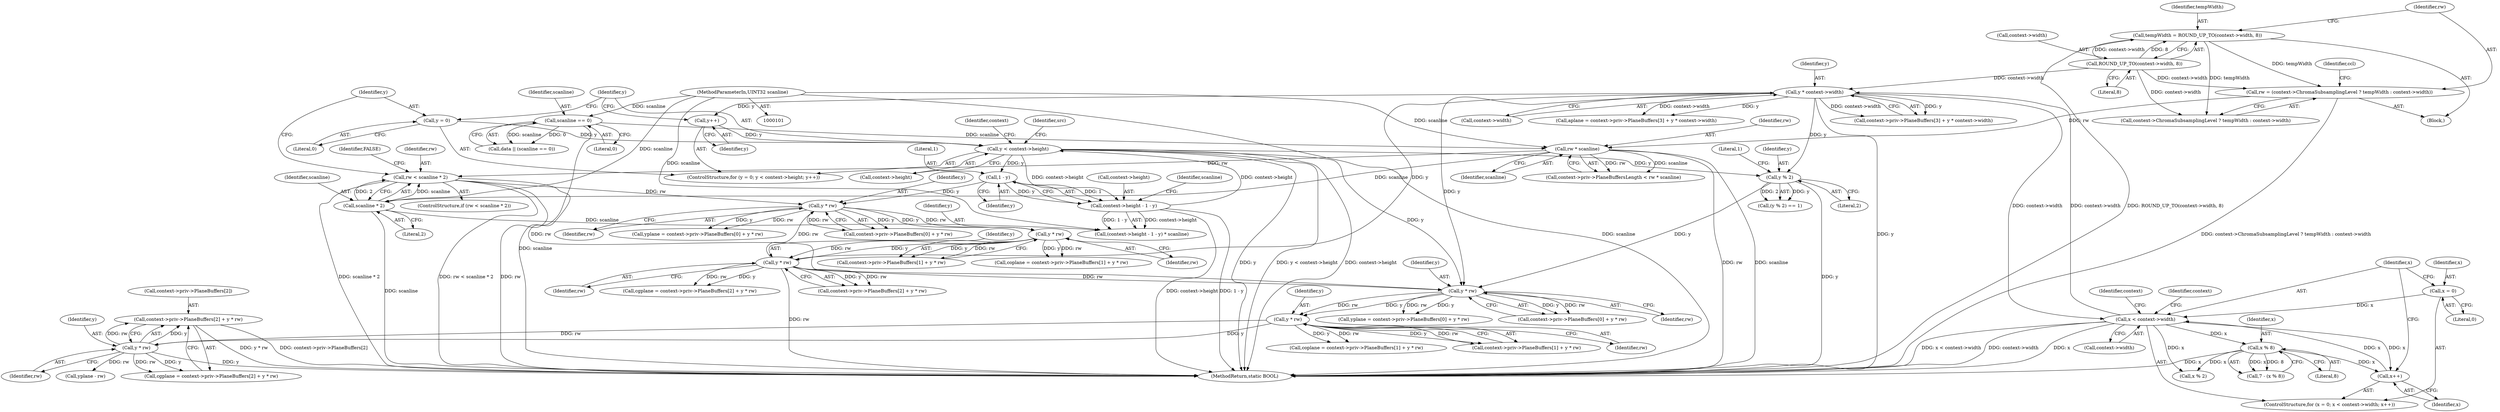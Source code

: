 digraph "0_FreeRDP_d1112c279bd1a327e8e4d0b5f371458bf2579659_5@array" {
"1000810" [label="(Call,context->priv->PlaneBuffers[2] + y * rw)"];
"1000818" [label="(Call,y * rw)"];
"1000805" [label="(Call,y * rw)"];
"1000792" [label="(Call,y * rw)"];
"1000259" [label="(Call,y * context->width)"];
"1000246" [label="(Call,y * rw)"];
"1000233" [label="(Call,y * rw)"];
"1000220" [label="(Call,y * rw)"];
"1000206" [label="(Call,1 - y)"];
"1000189" [label="(Call,y < context->height)"];
"1000186" [label="(Call,y = 0)"];
"1000194" [label="(Call,y++)"];
"1000202" [label="(Call,context->height - 1 - y)"];
"1000178" [label="(Call,rw < scanline * 2)"];
"1000172" [label="(Call,rw * scanline)"];
"1000150" [label="(Call,rw = (context->ChromaSubsamplingLevel ? tempWidth : context->width))"];
"1000143" [label="(Call,tempWidth = ROUND_UP_TO(context->width, 8))"];
"1000145" [label="(Call,ROUND_UP_TO(context->width, 8))"];
"1000138" [label="(Call,scanline == 0)"];
"1000104" [label="(MethodParameterIn,UINT32 scanline)"];
"1000180" [label="(Call,scanline * 2)"];
"1000268" [label="(Call,x < context->width)"];
"1000273" [label="(Call,x++)"];
"1000539" [label="(Call,x % 8)"];
"1000265" [label="(Call,x = 0)"];
"1000777" [label="(Call,y % 2)"];
"1000778" [label="(Identifier,y)"];
"1000195" [label="(Identifier,y)"];
"1000104" [label="(MethodParameterIn,UINT32 scanline)"];
"1000225" [label="(Call,context->priv->PlaneBuffers[1] + y * rw)"];
"1000779" [label="(Literal,2)"];
"1000172" [label="(Call,rw * scanline)"];
"1000178" [label="(Call,rw < scanline * 2)"];
"1000270" [label="(Call,context->width)"];
"1000234" [label="(Identifier,y)"];
"1000268" [label="(Call,x < context->width)"];
"1000180" [label="(Call,scanline * 2)"];
"1000251" [label="(Call,context->priv->PlaneBuffers[3] + y * context->width)"];
"1000105" [label="(Block,)"];
"1000248" [label="(Identifier,rw)"];
"1000194" [label="(Call,y++)"];
"1000198" [label="(Identifier,src)"];
"1000260" [label="(Identifier,y)"];
"1000150" [label="(Call,rw = (context->ChromaSubsamplingLevel ? tempWidth : context->width))"];
"1000823" [label="(Call,yplane - rw)"];
"1000212" [label="(Call,context->priv->PlaneBuffers[0] + y * rw)"];
"1000777" [label="(Call,y % 2)"];
"1000188" [label="(Literal,0)"];
"1000181" [label="(Identifier,scanline)"];
"1000782" [label="(Call,yplane = context->priv->PlaneBuffers[0] + y * rw)"];
"1000818" [label="(Call,y * rw)"];
"1000182" [label="(Literal,2)"];
"1000152" [label="(Call,context->ChromaSubsamplingLevel ? tempWidth : context->width)"];
"1000246" [label="(Call,y * rw)"];
"1000807" [label="(Identifier,rw)"];
"1000207" [label="(Literal,1)"];
"1000222" [label="(Identifier,rw)"];
"1000247" [label="(Identifier,y)"];
"1000811" [label="(Call,context->priv->PlaneBuffers[2])"];
"1000151" [label="(Identifier,rw)"];
"1000745" [label="(Call,x % 2)"];
"1000808" [label="(Call,cgplane = context->priv->PlaneBuffers[2] + y * rw)"];
"1000145" [label="(Call,ROUND_UP_TO(context->width, 8))"];
"1000177" [label="(ControlStructure,if (rw < scanline * 2))"];
"1000146" [label="(Call,context->width)"];
"1000805" [label="(Call,y * rw)"];
"1000220" [label="(Call,y * rw)"];
"1000161" [label="(Identifier,ccl)"];
"1000774" [label="(Identifier,context)"];
"1000269" [label="(Identifier,x)"];
"1000273" [label="(Call,x++)"];
"1000149" [label="(Literal,8)"];
"1000139" [label="(Identifier,scanline)"];
"1000267" [label="(Literal,0)"];
"1000203" [label="(Call,context->height)"];
"1000191" [label="(Call,context->height)"];
"1000278" [label="(Identifier,context)"];
"1000206" [label="(Call,1 - y)"];
"1000792" [label="(Call,y * rw)"];
"1000236" [label="(Call,cgplane = context->priv->PlaneBuffers[2] + y * rw)"];
"1000819" [label="(Identifier,y)"];
"1000187" [label="(Identifier,y)"];
"1000820" [label="(Identifier,rw)"];
"1000233" [label="(Call,y * rw)"];
"1000274" [label="(Identifier,x)"];
"1000742" [label="(Identifier,context)"];
"1000221" [label="(Identifier,y)"];
"1000784" [label="(Call,context->priv->PlaneBuffers[0] + y * rw)"];
"1000140" [label="(Literal,0)"];
"1000266" [label="(Identifier,x)"];
"1000235" [label="(Identifier,rw)"];
"1000539" [label="(Call,x % 8)"];
"1000238" [label="(Call,context->priv->PlaneBuffers[2] + y * rw)"];
"1000209" [label="(Identifier,scanline)"];
"1000797" [label="(Call,context->priv->PlaneBuffers[1] + y * rw)"];
"1000794" [label="(Identifier,rw)"];
"1000261" [label="(Call,context->width)"];
"1000136" [label="(Call,data || (scanline == 0))"];
"1000806" [label="(Identifier,y)"];
"1000249" [label="(Call,aplane = context->priv->PlaneBuffers[3] + y * context->width)"];
"1000144" [label="(Identifier,tempWidth)"];
"1000184" [label="(Identifier,FALSE)"];
"1000264" [label="(ControlStructure,for (x = 0; x < context->width; x++))"];
"1000166" [label="(Call,context->priv->PlaneBuffersLength < rw * scanline)"];
"1000143" [label="(Call,tempWidth = ROUND_UP_TO(context->width, 8))"];
"1000186" [label="(Call,y = 0)"];
"1000190" [label="(Identifier,y)"];
"1000138" [label="(Call,scanline == 0)"];
"1000223" [label="(Call,coplane = context->priv->PlaneBuffers[1] + y * rw)"];
"1000208" [label="(Identifier,y)"];
"1000185" [label="(ControlStructure,for (y = 0; y < context->height; y++))"];
"1000179" [label="(Identifier,rw)"];
"1000541" [label="(Literal,8)"];
"1000793" [label="(Identifier,y)"];
"1000810" [label="(Call,context->priv->PlaneBuffers[2] + y * rw)"];
"1000841" [label="(MethodReturn,static BOOL)"];
"1000201" [label="(Call,(context->height - 1 - y) * scanline)"];
"1000265" [label="(Call,x = 0)"];
"1000202" [label="(Call,context->height - 1 - y)"];
"1000259" [label="(Call,y * context->width)"];
"1000795" [label="(Call,coplane = context->priv->PlaneBuffers[1] + y * rw)"];
"1000780" [label="(Literal,1)"];
"1000174" [label="(Identifier,scanline)"];
"1000210" [label="(Call,yplane = context->priv->PlaneBuffers[0] + y * rw)"];
"1000537" [label="(Call,7 - (x % 8))"];
"1000540" [label="(Identifier,x)"];
"1000189" [label="(Call,y < context->height)"];
"1000776" [label="(Call,(y % 2) == 1)"];
"1000173" [label="(Identifier,rw)"];
"1000810" -> "1000808"  [label="AST: "];
"1000810" -> "1000818"  [label="CFG: "];
"1000811" -> "1000810"  [label="AST: "];
"1000818" -> "1000810"  [label="AST: "];
"1000808" -> "1000810"  [label="CFG: "];
"1000810" -> "1000841"  [label="DDG: y * rw"];
"1000810" -> "1000841"  [label="DDG: context->priv->PlaneBuffers[2]"];
"1000818" -> "1000810"  [label="DDG: y"];
"1000818" -> "1000810"  [label="DDG: rw"];
"1000818" -> "1000820"  [label="CFG: "];
"1000819" -> "1000818"  [label="AST: "];
"1000820" -> "1000818"  [label="AST: "];
"1000818" -> "1000841"  [label="DDG: y"];
"1000818" -> "1000808"  [label="DDG: y"];
"1000818" -> "1000808"  [label="DDG: rw"];
"1000805" -> "1000818"  [label="DDG: y"];
"1000805" -> "1000818"  [label="DDG: rw"];
"1000818" -> "1000823"  [label="DDG: rw"];
"1000805" -> "1000797"  [label="AST: "];
"1000805" -> "1000807"  [label="CFG: "];
"1000806" -> "1000805"  [label="AST: "];
"1000807" -> "1000805"  [label="AST: "];
"1000797" -> "1000805"  [label="CFG: "];
"1000805" -> "1000795"  [label="DDG: y"];
"1000805" -> "1000795"  [label="DDG: rw"];
"1000805" -> "1000797"  [label="DDG: y"];
"1000805" -> "1000797"  [label="DDG: rw"];
"1000792" -> "1000805"  [label="DDG: y"];
"1000792" -> "1000805"  [label="DDG: rw"];
"1000792" -> "1000784"  [label="AST: "];
"1000792" -> "1000794"  [label="CFG: "];
"1000793" -> "1000792"  [label="AST: "];
"1000794" -> "1000792"  [label="AST: "];
"1000784" -> "1000792"  [label="CFG: "];
"1000792" -> "1000782"  [label="DDG: y"];
"1000792" -> "1000782"  [label="DDG: rw"];
"1000792" -> "1000784"  [label="DDG: y"];
"1000792" -> "1000784"  [label="DDG: rw"];
"1000259" -> "1000792"  [label="DDG: y"];
"1000189" -> "1000792"  [label="DDG: y"];
"1000777" -> "1000792"  [label="DDG: y"];
"1000246" -> "1000792"  [label="DDG: rw"];
"1000178" -> "1000792"  [label="DDG: rw"];
"1000259" -> "1000251"  [label="AST: "];
"1000259" -> "1000261"  [label="CFG: "];
"1000260" -> "1000259"  [label="AST: "];
"1000261" -> "1000259"  [label="AST: "];
"1000251" -> "1000259"  [label="CFG: "];
"1000259" -> "1000841"  [label="DDG: y"];
"1000259" -> "1000194"  [label="DDG: y"];
"1000259" -> "1000249"  [label="DDG: y"];
"1000259" -> "1000249"  [label="DDG: context->width"];
"1000259" -> "1000251"  [label="DDG: y"];
"1000259" -> "1000251"  [label="DDG: context->width"];
"1000246" -> "1000259"  [label="DDG: y"];
"1000268" -> "1000259"  [label="DDG: context->width"];
"1000145" -> "1000259"  [label="DDG: context->width"];
"1000259" -> "1000268"  [label="DDG: context->width"];
"1000259" -> "1000777"  [label="DDG: y"];
"1000246" -> "1000238"  [label="AST: "];
"1000246" -> "1000248"  [label="CFG: "];
"1000247" -> "1000246"  [label="AST: "];
"1000248" -> "1000246"  [label="AST: "];
"1000238" -> "1000246"  [label="CFG: "];
"1000246" -> "1000841"  [label="DDG: rw"];
"1000246" -> "1000220"  [label="DDG: rw"];
"1000246" -> "1000236"  [label="DDG: y"];
"1000246" -> "1000236"  [label="DDG: rw"];
"1000246" -> "1000238"  [label="DDG: y"];
"1000246" -> "1000238"  [label="DDG: rw"];
"1000233" -> "1000246"  [label="DDG: y"];
"1000233" -> "1000246"  [label="DDG: rw"];
"1000233" -> "1000225"  [label="AST: "];
"1000233" -> "1000235"  [label="CFG: "];
"1000234" -> "1000233"  [label="AST: "];
"1000235" -> "1000233"  [label="AST: "];
"1000225" -> "1000233"  [label="CFG: "];
"1000233" -> "1000223"  [label="DDG: y"];
"1000233" -> "1000223"  [label="DDG: rw"];
"1000233" -> "1000225"  [label="DDG: y"];
"1000233" -> "1000225"  [label="DDG: rw"];
"1000220" -> "1000233"  [label="DDG: y"];
"1000220" -> "1000233"  [label="DDG: rw"];
"1000220" -> "1000212"  [label="AST: "];
"1000220" -> "1000222"  [label="CFG: "];
"1000221" -> "1000220"  [label="AST: "];
"1000222" -> "1000220"  [label="AST: "];
"1000212" -> "1000220"  [label="CFG: "];
"1000220" -> "1000210"  [label="DDG: y"];
"1000220" -> "1000210"  [label="DDG: rw"];
"1000220" -> "1000212"  [label="DDG: y"];
"1000220" -> "1000212"  [label="DDG: rw"];
"1000206" -> "1000220"  [label="DDG: y"];
"1000178" -> "1000220"  [label="DDG: rw"];
"1000206" -> "1000202"  [label="AST: "];
"1000206" -> "1000208"  [label="CFG: "];
"1000207" -> "1000206"  [label="AST: "];
"1000208" -> "1000206"  [label="AST: "];
"1000202" -> "1000206"  [label="CFG: "];
"1000206" -> "1000202"  [label="DDG: 1"];
"1000206" -> "1000202"  [label="DDG: y"];
"1000189" -> "1000206"  [label="DDG: y"];
"1000189" -> "1000185"  [label="AST: "];
"1000189" -> "1000191"  [label="CFG: "];
"1000190" -> "1000189"  [label="AST: "];
"1000191" -> "1000189"  [label="AST: "];
"1000198" -> "1000189"  [label="CFG: "];
"1000774" -> "1000189"  [label="CFG: "];
"1000189" -> "1000841"  [label="DDG: y"];
"1000189" -> "1000841"  [label="DDG: y < context->height"];
"1000189" -> "1000841"  [label="DDG: context->height"];
"1000186" -> "1000189"  [label="DDG: y"];
"1000194" -> "1000189"  [label="DDG: y"];
"1000202" -> "1000189"  [label="DDG: context->height"];
"1000189" -> "1000202"  [label="DDG: context->height"];
"1000189" -> "1000777"  [label="DDG: y"];
"1000186" -> "1000185"  [label="AST: "];
"1000186" -> "1000188"  [label="CFG: "];
"1000187" -> "1000186"  [label="AST: "];
"1000188" -> "1000186"  [label="AST: "];
"1000190" -> "1000186"  [label="CFG: "];
"1000194" -> "1000185"  [label="AST: "];
"1000194" -> "1000195"  [label="CFG: "];
"1000195" -> "1000194"  [label="AST: "];
"1000190" -> "1000194"  [label="CFG: "];
"1000202" -> "1000201"  [label="AST: "];
"1000203" -> "1000202"  [label="AST: "];
"1000209" -> "1000202"  [label="CFG: "];
"1000202" -> "1000841"  [label="DDG: 1 - y"];
"1000202" -> "1000841"  [label="DDG: context->height"];
"1000202" -> "1000201"  [label="DDG: context->height"];
"1000202" -> "1000201"  [label="DDG: 1 - y"];
"1000178" -> "1000177"  [label="AST: "];
"1000178" -> "1000180"  [label="CFG: "];
"1000179" -> "1000178"  [label="AST: "];
"1000180" -> "1000178"  [label="AST: "];
"1000184" -> "1000178"  [label="CFG: "];
"1000187" -> "1000178"  [label="CFG: "];
"1000178" -> "1000841"  [label="DDG: rw < scanline * 2"];
"1000178" -> "1000841"  [label="DDG: rw"];
"1000178" -> "1000841"  [label="DDG: scanline * 2"];
"1000172" -> "1000178"  [label="DDG: rw"];
"1000180" -> "1000178"  [label="DDG: scanline"];
"1000180" -> "1000178"  [label="DDG: 2"];
"1000172" -> "1000166"  [label="AST: "];
"1000172" -> "1000174"  [label="CFG: "];
"1000173" -> "1000172"  [label="AST: "];
"1000174" -> "1000172"  [label="AST: "];
"1000166" -> "1000172"  [label="CFG: "];
"1000172" -> "1000841"  [label="DDG: rw"];
"1000172" -> "1000841"  [label="DDG: scanline"];
"1000172" -> "1000166"  [label="DDG: rw"];
"1000172" -> "1000166"  [label="DDG: scanline"];
"1000150" -> "1000172"  [label="DDG: rw"];
"1000138" -> "1000172"  [label="DDG: scanline"];
"1000104" -> "1000172"  [label="DDG: scanline"];
"1000172" -> "1000180"  [label="DDG: scanline"];
"1000150" -> "1000105"  [label="AST: "];
"1000150" -> "1000152"  [label="CFG: "];
"1000151" -> "1000150"  [label="AST: "];
"1000152" -> "1000150"  [label="AST: "];
"1000161" -> "1000150"  [label="CFG: "];
"1000150" -> "1000841"  [label="DDG: context->ChromaSubsamplingLevel ? tempWidth : context->width"];
"1000143" -> "1000150"  [label="DDG: tempWidth"];
"1000145" -> "1000150"  [label="DDG: context->width"];
"1000143" -> "1000105"  [label="AST: "];
"1000143" -> "1000145"  [label="CFG: "];
"1000144" -> "1000143"  [label="AST: "];
"1000145" -> "1000143"  [label="AST: "];
"1000151" -> "1000143"  [label="CFG: "];
"1000143" -> "1000841"  [label="DDG: ROUND_UP_TO(context->width, 8)"];
"1000145" -> "1000143"  [label="DDG: context->width"];
"1000145" -> "1000143"  [label="DDG: 8"];
"1000143" -> "1000152"  [label="DDG: tempWidth"];
"1000145" -> "1000149"  [label="CFG: "];
"1000146" -> "1000145"  [label="AST: "];
"1000149" -> "1000145"  [label="AST: "];
"1000145" -> "1000152"  [label="DDG: context->width"];
"1000138" -> "1000136"  [label="AST: "];
"1000138" -> "1000140"  [label="CFG: "];
"1000139" -> "1000138"  [label="AST: "];
"1000140" -> "1000138"  [label="AST: "];
"1000136" -> "1000138"  [label="CFG: "];
"1000138" -> "1000841"  [label="DDG: scanline"];
"1000138" -> "1000136"  [label="DDG: scanline"];
"1000138" -> "1000136"  [label="DDG: 0"];
"1000104" -> "1000138"  [label="DDG: scanline"];
"1000104" -> "1000101"  [label="AST: "];
"1000104" -> "1000841"  [label="DDG: scanline"];
"1000104" -> "1000180"  [label="DDG: scanline"];
"1000104" -> "1000201"  [label="DDG: scanline"];
"1000180" -> "1000182"  [label="CFG: "];
"1000181" -> "1000180"  [label="AST: "];
"1000182" -> "1000180"  [label="AST: "];
"1000180" -> "1000841"  [label="DDG: scanline"];
"1000180" -> "1000201"  [label="DDG: scanline"];
"1000268" -> "1000264"  [label="AST: "];
"1000268" -> "1000270"  [label="CFG: "];
"1000269" -> "1000268"  [label="AST: "];
"1000270" -> "1000268"  [label="AST: "];
"1000278" -> "1000268"  [label="CFG: "];
"1000742" -> "1000268"  [label="CFG: "];
"1000268" -> "1000841"  [label="DDG: x"];
"1000268" -> "1000841"  [label="DDG: x < context->width"];
"1000268" -> "1000841"  [label="DDG: context->width"];
"1000273" -> "1000268"  [label="DDG: x"];
"1000265" -> "1000268"  [label="DDG: x"];
"1000268" -> "1000273"  [label="DDG: x"];
"1000268" -> "1000539"  [label="DDG: x"];
"1000268" -> "1000745"  [label="DDG: x"];
"1000273" -> "1000264"  [label="AST: "];
"1000273" -> "1000274"  [label="CFG: "];
"1000274" -> "1000273"  [label="AST: "];
"1000269" -> "1000273"  [label="CFG: "];
"1000539" -> "1000273"  [label="DDG: x"];
"1000539" -> "1000537"  [label="AST: "];
"1000539" -> "1000541"  [label="CFG: "];
"1000540" -> "1000539"  [label="AST: "];
"1000541" -> "1000539"  [label="AST: "];
"1000537" -> "1000539"  [label="CFG: "];
"1000539" -> "1000841"  [label="DDG: x"];
"1000539" -> "1000537"  [label="DDG: x"];
"1000539" -> "1000537"  [label="DDG: 8"];
"1000539" -> "1000745"  [label="DDG: x"];
"1000265" -> "1000264"  [label="AST: "];
"1000265" -> "1000267"  [label="CFG: "];
"1000266" -> "1000265"  [label="AST: "];
"1000267" -> "1000265"  [label="AST: "];
"1000269" -> "1000265"  [label="CFG: "];
"1000777" -> "1000776"  [label="AST: "];
"1000777" -> "1000779"  [label="CFG: "];
"1000778" -> "1000777"  [label="AST: "];
"1000779" -> "1000777"  [label="AST: "];
"1000780" -> "1000777"  [label="CFG: "];
"1000777" -> "1000841"  [label="DDG: y"];
"1000777" -> "1000776"  [label="DDG: y"];
"1000777" -> "1000776"  [label="DDG: 2"];
}
